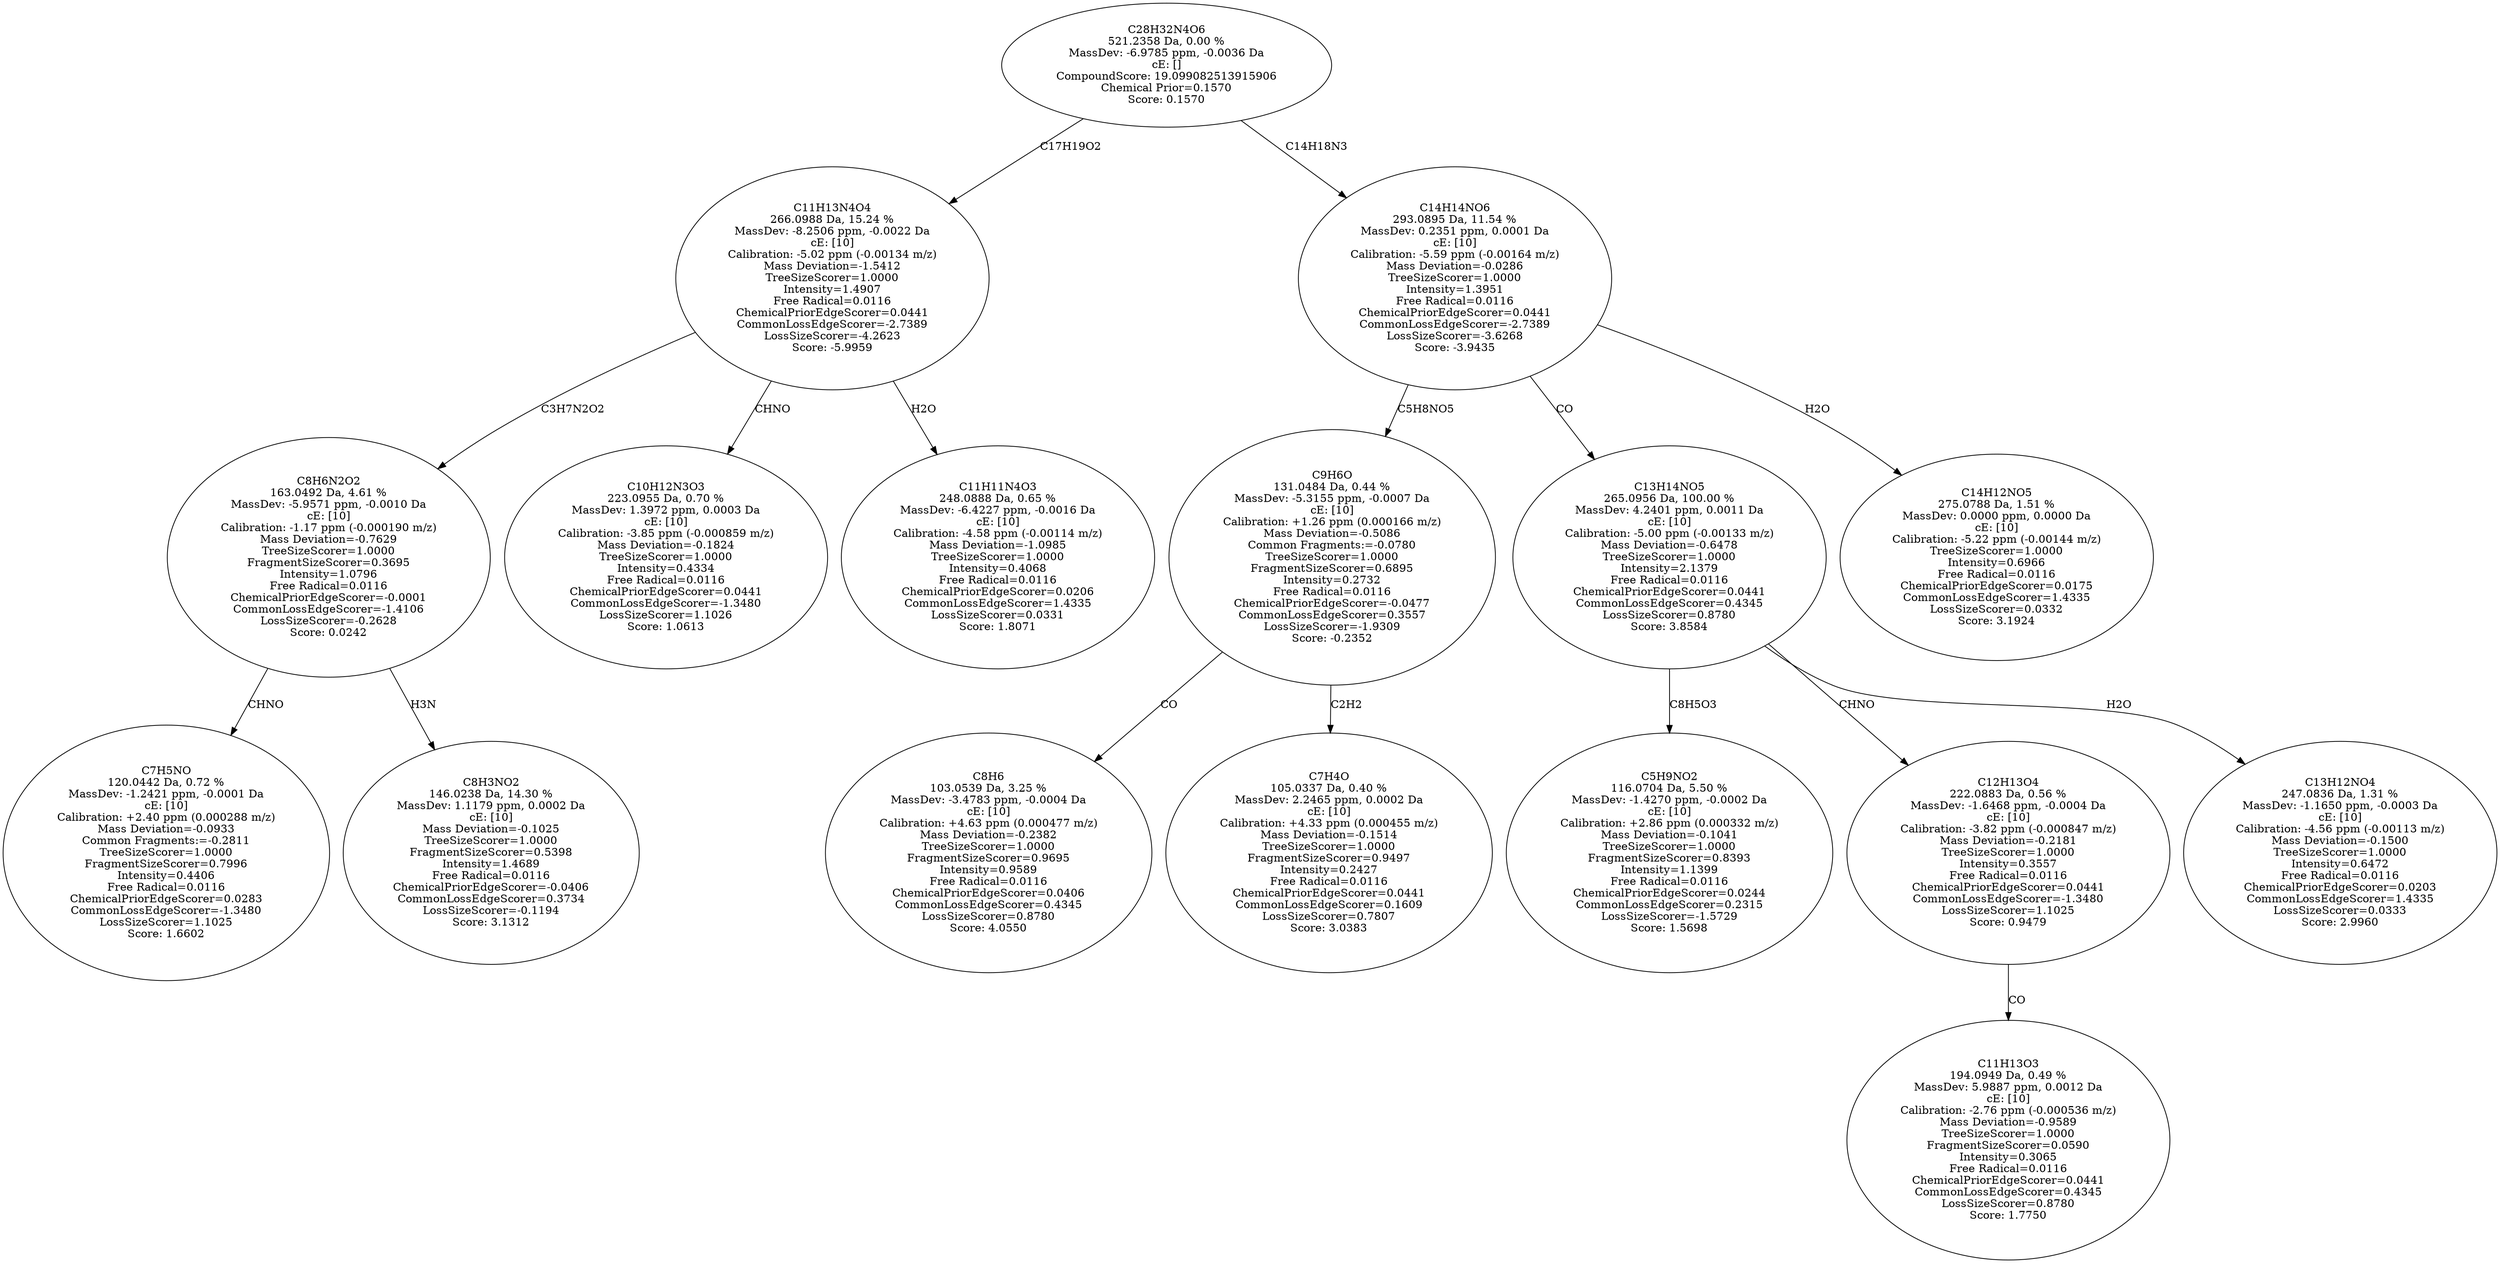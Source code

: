 strict digraph {
v1 [label="C7H5NO\n120.0442 Da, 0.72 %\nMassDev: -1.2421 ppm, -0.0001 Da\ncE: [10]\nCalibration: +2.40 ppm (0.000288 m/z)\nMass Deviation=-0.0933\nCommon Fragments:=-0.2811\nTreeSizeScorer=1.0000\nFragmentSizeScorer=0.7996\nIntensity=0.4406\nFree Radical=0.0116\nChemicalPriorEdgeScorer=0.0283\nCommonLossEdgeScorer=-1.3480\nLossSizeScorer=1.1025\nScore: 1.6602"];
v2 [label="C8H3NO2\n146.0238 Da, 14.30 %\nMassDev: 1.1179 ppm, 0.0002 Da\ncE: [10]\nMass Deviation=-0.1025\nTreeSizeScorer=1.0000\nFragmentSizeScorer=0.5398\nIntensity=1.4689\nFree Radical=0.0116\nChemicalPriorEdgeScorer=-0.0406\nCommonLossEdgeScorer=0.3734\nLossSizeScorer=-0.1194\nScore: 3.1312"];
v3 [label="C8H6N2O2\n163.0492 Da, 4.61 %\nMassDev: -5.9571 ppm, -0.0010 Da\ncE: [10]\nCalibration: -1.17 ppm (-0.000190 m/z)\nMass Deviation=-0.7629\nTreeSizeScorer=1.0000\nFragmentSizeScorer=0.3695\nIntensity=1.0796\nFree Radical=0.0116\nChemicalPriorEdgeScorer=-0.0001\nCommonLossEdgeScorer=-1.4106\nLossSizeScorer=-0.2628\nScore: 0.0242"];
v4 [label="C10H12N3O3\n223.0955 Da, 0.70 %\nMassDev: 1.3972 ppm, 0.0003 Da\ncE: [10]\nCalibration: -3.85 ppm (-0.000859 m/z)\nMass Deviation=-0.1824\nTreeSizeScorer=1.0000\nIntensity=0.4334\nFree Radical=0.0116\nChemicalPriorEdgeScorer=0.0441\nCommonLossEdgeScorer=-1.3480\nLossSizeScorer=1.1026\nScore: 1.0613"];
v5 [label="C11H11N4O3\n248.0888 Da, 0.65 %\nMassDev: -6.4227 ppm, -0.0016 Da\ncE: [10]\nCalibration: -4.58 ppm (-0.00114 m/z)\nMass Deviation=-1.0985\nTreeSizeScorer=1.0000\nIntensity=0.4068\nFree Radical=0.0116\nChemicalPriorEdgeScorer=0.0206\nCommonLossEdgeScorer=1.4335\nLossSizeScorer=0.0331\nScore: 1.8071"];
v6 [label="C11H13N4O4\n266.0988 Da, 15.24 %\nMassDev: -8.2506 ppm, -0.0022 Da\ncE: [10]\nCalibration: -5.02 ppm (-0.00134 m/z)\nMass Deviation=-1.5412\nTreeSizeScorer=1.0000\nIntensity=1.4907\nFree Radical=0.0116\nChemicalPriorEdgeScorer=0.0441\nCommonLossEdgeScorer=-2.7389\nLossSizeScorer=-4.2623\nScore: -5.9959"];
v7 [label="C8H6\n103.0539 Da, 3.25 %\nMassDev: -3.4783 ppm, -0.0004 Da\ncE: [10]\nCalibration: +4.63 ppm (0.000477 m/z)\nMass Deviation=-0.2382\nTreeSizeScorer=1.0000\nFragmentSizeScorer=0.9695\nIntensity=0.9589\nFree Radical=0.0116\nChemicalPriorEdgeScorer=0.0406\nCommonLossEdgeScorer=0.4345\nLossSizeScorer=0.8780\nScore: 4.0550"];
v8 [label="C7H4O\n105.0337 Da, 0.40 %\nMassDev: 2.2465 ppm, 0.0002 Da\ncE: [10]\nCalibration: +4.33 ppm (0.000455 m/z)\nMass Deviation=-0.1514\nTreeSizeScorer=1.0000\nFragmentSizeScorer=0.9497\nIntensity=0.2427\nFree Radical=0.0116\nChemicalPriorEdgeScorer=0.0441\nCommonLossEdgeScorer=0.1609\nLossSizeScorer=0.7807\nScore: 3.0383"];
v9 [label="C9H6O\n131.0484 Da, 0.44 %\nMassDev: -5.3155 ppm, -0.0007 Da\ncE: [10]\nCalibration: +1.26 ppm (0.000166 m/z)\nMass Deviation=-0.5086\nCommon Fragments:=-0.0780\nTreeSizeScorer=1.0000\nFragmentSizeScorer=0.6895\nIntensity=0.2732\nFree Radical=0.0116\nChemicalPriorEdgeScorer=-0.0477\nCommonLossEdgeScorer=0.3557\nLossSizeScorer=-1.9309\nScore: -0.2352"];
v10 [label="C5H9NO2\n116.0704 Da, 5.50 %\nMassDev: -1.4270 ppm, -0.0002 Da\ncE: [10]\nCalibration: +2.86 ppm (0.000332 m/z)\nMass Deviation=-0.1041\nTreeSizeScorer=1.0000\nFragmentSizeScorer=0.8393\nIntensity=1.1399\nFree Radical=0.0116\nChemicalPriorEdgeScorer=0.0244\nCommonLossEdgeScorer=0.2315\nLossSizeScorer=-1.5729\nScore: 1.5698"];
v11 [label="C11H13O3\n194.0949 Da, 0.49 %\nMassDev: 5.9887 ppm, 0.0012 Da\ncE: [10]\nCalibration: -2.76 ppm (-0.000536 m/z)\nMass Deviation=-0.9589\nTreeSizeScorer=1.0000\nFragmentSizeScorer=0.0590\nIntensity=0.3065\nFree Radical=0.0116\nChemicalPriorEdgeScorer=0.0441\nCommonLossEdgeScorer=0.4345\nLossSizeScorer=0.8780\nScore: 1.7750"];
v12 [label="C12H13O4\n222.0883 Da, 0.56 %\nMassDev: -1.6468 ppm, -0.0004 Da\ncE: [10]\nCalibration: -3.82 ppm (-0.000847 m/z)\nMass Deviation=-0.2181\nTreeSizeScorer=1.0000\nIntensity=0.3557\nFree Radical=0.0116\nChemicalPriorEdgeScorer=0.0441\nCommonLossEdgeScorer=-1.3480\nLossSizeScorer=1.1025\nScore: 0.9479"];
v13 [label="C13H12NO4\n247.0836 Da, 1.31 %\nMassDev: -1.1650 ppm, -0.0003 Da\ncE: [10]\nCalibration: -4.56 ppm (-0.00113 m/z)\nMass Deviation=-0.1500\nTreeSizeScorer=1.0000\nIntensity=0.6472\nFree Radical=0.0116\nChemicalPriorEdgeScorer=0.0203\nCommonLossEdgeScorer=1.4335\nLossSizeScorer=0.0333\nScore: 2.9960"];
v14 [label="C13H14NO5\n265.0956 Da, 100.00 %\nMassDev: 4.2401 ppm, 0.0011 Da\ncE: [10]\nCalibration: -5.00 ppm (-0.00133 m/z)\nMass Deviation=-0.6478\nTreeSizeScorer=1.0000\nIntensity=2.1379\nFree Radical=0.0116\nChemicalPriorEdgeScorer=0.0441\nCommonLossEdgeScorer=0.4345\nLossSizeScorer=0.8780\nScore: 3.8584"];
v15 [label="C14H12NO5\n275.0788 Da, 1.51 %\nMassDev: 0.0000 ppm, 0.0000 Da\ncE: [10]\nCalibration: -5.22 ppm (-0.00144 m/z)\nTreeSizeScorer=1.0000\nIntensity=0.6966\nFree Radical=0.0116\nChemicalPriorEdgeScorer=0.0175\nCommonLossEdgeScorer=1.4335\nLossSizeScorer=0.0332\nScore: 3.1924"];
v16 [label="C14H14NO6\n293.0895 Da, 11.54 %\nMassDev: 0.2351 ppm, 0.0001 Da\ncE: [10]\nCalibration: -5.59 ppm (-0.00164 m/z)\nMass Deviation=-0.0286\nTreeSizeScorer=1.0000\nIntensity=1.3951\nFree Radical=0.0116\nChemicalPriorEdgeScorer=0.0441\nCommonLossEdgeScorer=-2.7389\nLossSizeScorer=-3.6268\nScore: -3.9435"];
v17 [label="C28H32N4O6\n521.2358 Da, 0.00 %\nMassDev: -6.9785 ppm, -0.0036 Da\ncE: []\nCompoundScore: 19.099082513915906\nChemical Prior=0.1570\nScore: 0.1570"];
v3 -> v1 [label="CHNO"];
v3 -> v2 [label="H3N"];
v6 -> v3 [label="C3H7N2O2"];
v6 -> v4 [label="CHNO"];
v6 -> v5 [label="H2O"];
v17 -> v6 [label="C17H19O2"];
v9 -> v7 [label="CO"];
v9 -> v8 [label="C2H2"];
v16 -> v9 [label="C5H8NO5"];
v14 -> v10 [label="C8H5O3"];
v12 -> v11 [label="CO"];
v14 -> v12 [label="CHNO"];
v14 -> v13 [label="H2O"];
v16 -> v14 [label="CO"];
v16 -> v15 [label="H2O"];
v17 -> v16 [label="C14H18N3"];
}